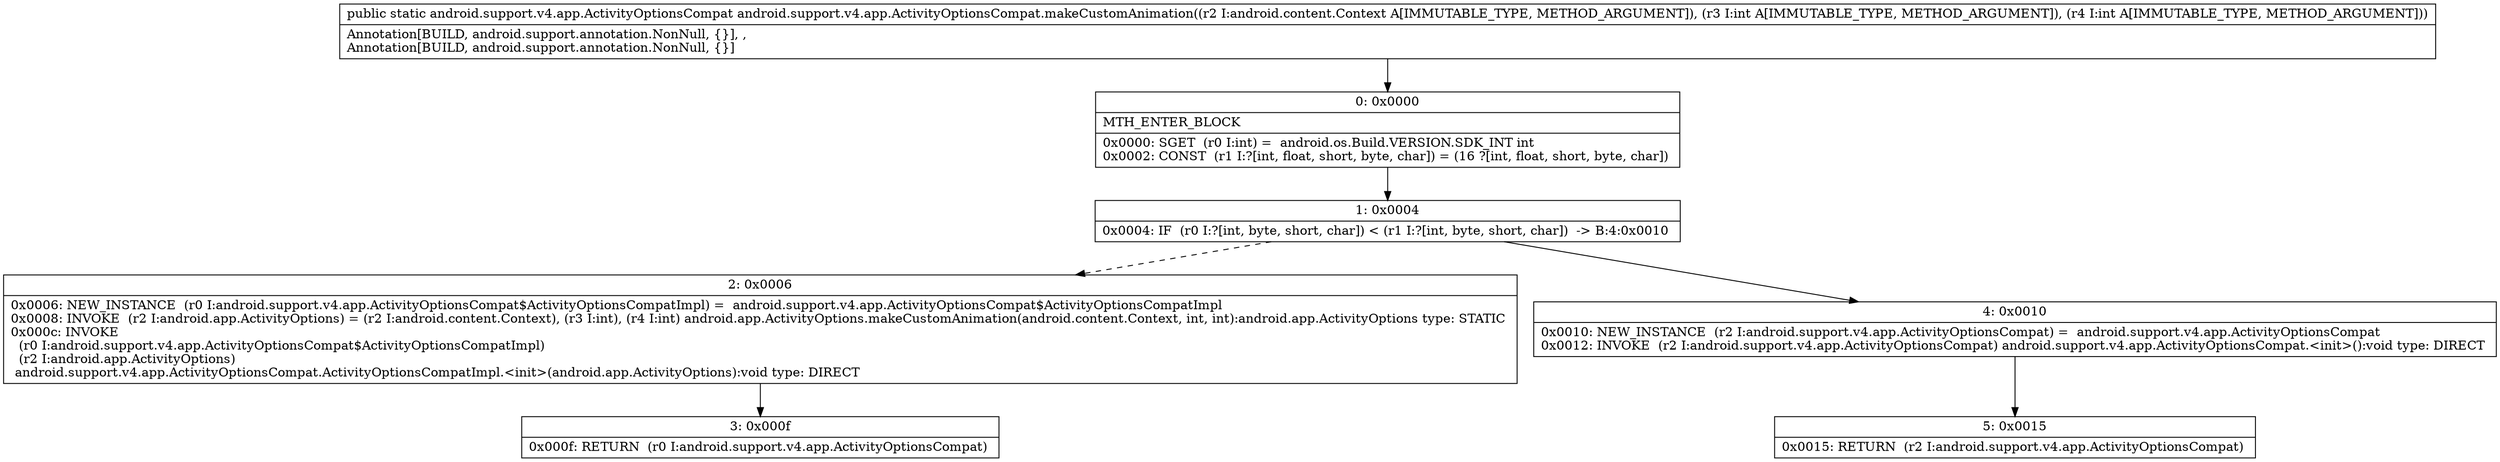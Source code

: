 digraph "CFG forandroid.support.v4.app.ActivityOptionsCompat.makeCustomAnimation(Landroid\/content\/Context;II)Landroid\/support\/v4\/app\/ActivityOptionsCompat;" {
Node_0 [shape=record,label="{0\:\ 0x0000|MTH_ENTER_BLOCK\l|0x0000: SGET  (r0 I:int) =  android.os.Build.VERSION.SDK_INT int \l0x0002: CONST  (r1 I:?[int, float, short, byte, char]) = (16 ?[int, float, short, byte, char]) \l}"];
Node_1 [shape=record,label="{1\:\ 0x0004|0x0004: IF  (r0 I:?[int, byte, short, char]) \< (r1 I:?[int, byte, short, char])  \-\> B:4:0x0010 \l}"];
Node_2 [shape=record,label="{2\:\ 0x0006|0x0006: NEW_INSTANCE  (r0 I:android.support.v4.app.ActivityOptionsCompat$ActivityOptionsCompatImpl) =  android.support.v4.app.ActivityOptionsCompat$ActivityOptionsCompatImpl \l0x0008: INVOKE  (r2 I:android.app.ActivityOptions) = (r2 I:android.content.Context), (r3 I:int), (r4 I:int) android.app.ActivityOptions.makeCustomAnimation(android.content.Context, int, int):android.app.ActivityOptions type: STATIC \l0x000c: INVOKE  \l  (r0 I:android.support.v4.app.ActivityOptionsCompat$ActivityOptionsCompatImpl)\l  (r2 I:android.app.ActivityOptions)\l android.support.v4.app.ActivityOptionsCompat.ActivityOptionsCompatImpl.\<init\>(android.app.ActivityOptions):void type: DIRECT \l}"];
Node_3 [shape=record,label="{3\:\ 0x000f|0x000f: RETURN  (r0 I:android.support.v4.app.ActivityOptionsCompat) \l}"];
Node_4 [shape=record,label="{4\:\ 0x0010|0x0010: NEW_INSTANCE  (r2 I:android.support.v4.app.ActivityOptionsCompat) =  android.support.v4.app.ActivityOptionsCompat \l0x0012: INVOKE  (r2 I:android.support.v4.app.ActivityOptionsCompat) android.support.v4.app.ActivityOptionsCompat.\<init\>():void type: DIRECT \l}"];
Node_5 [shape=record,label="{5\:\ 0x0015|0x0015: RETURN  (r2 I:android.support.v4.app.ActivityOptionsCompat) \l}"];
MethodNode[shape=record,label="{public static android.support.v4.app.ActivityOptionsCompat android.support.v4.app.ActivityOptionsCompat.makeCustomAnimation((r2 I:android.content.Context A[IMMUTABLE_TYPE, METHOD_ARGUMENT]), (r3 I:int A[IMMUTABLE_TYPE, METHOD_ARGUMENT]), (r4 I:int A[IMMUTABLE_TYPE, METHOD_ARGUMENT]))  | Annotation[BUILD, android.support.annotation.NonNull, \{\}], , \lAnnotation[BUILD, android.support.annotation.NonNull, \{\}]\l}"];
MethodNode -> Node_0;
Node_0 -> Node_1;
Node_1 -> Node_2[style=dashed];
Node_1 -> Node_4;
Node_2 -> Node_3;
Node_4 -> Node_5;
}

